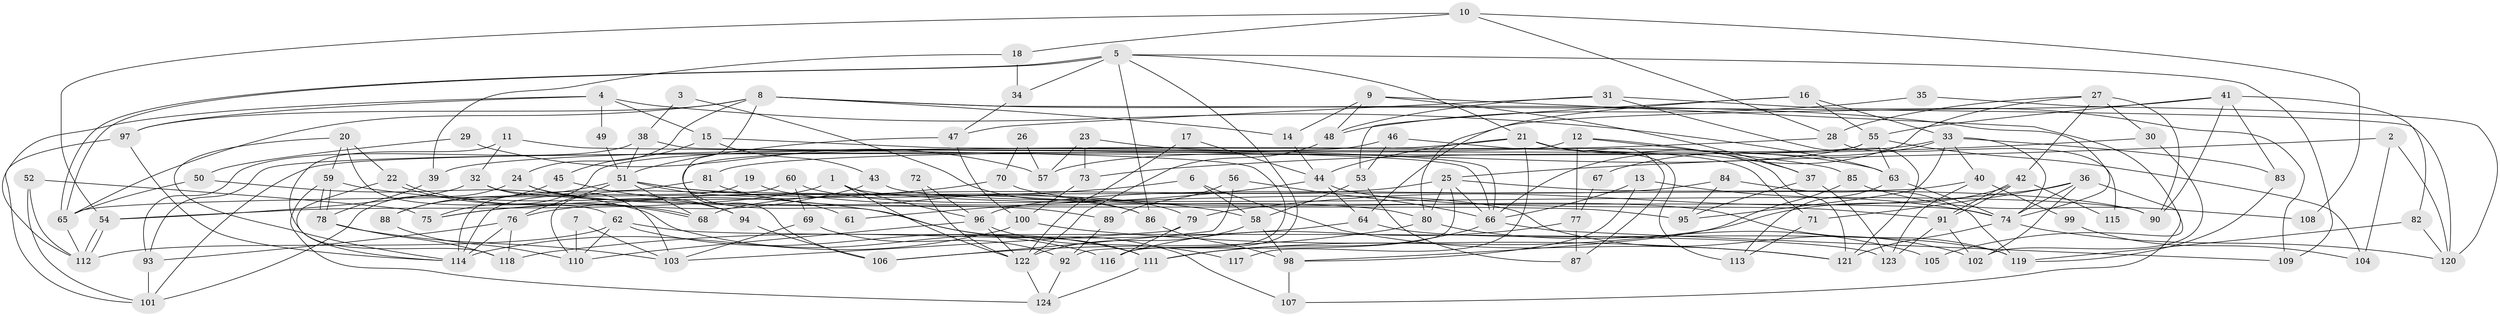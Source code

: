 // Generated by graph-tools (version 1.1) at 2025/50/03/09/25 03:50:04]
// undirected, 124 vertices, 248 edges
graph export_dot {
graph [start="1"]
  node [color=gray90,style=filled];
  1;
  2;
  3;
  4;
  5;
  6;
  7;
  8;
  9;
  10;
  11;
  12;
  13;
  14;
  15;
  16;
  17;
  18;
  19;
  20;
  21;
  22;
  23;
  24;
  25;
  26;
  27;
  28;
  29;
  30;
  31;
  32;
  33;
  34;
  35;
  36;
  37;
  38;
  39;
  40;
  41;
  42;
  43;
  44;
  45;
  46;
  47;
  48;
  49;
  50;
  51;
  52;
  53;
  54;
  55;
  56;
  57;
  58;
  59;
  60;
  61;
  62;
  63;
  64;
  65;
  66;
  67;
  68;
  69;
  70;
  71;
  72;
  73;
  74;
  75;
  76;
  77;
  78;
  79;
  80;
  81;
  82;
  83;
  84;
  85;
  86;
  87;
  88;
  89;
  90;
  91;
  92;
  93;
  94;
  95;
  96;
  97;
  98;
  99;
  100;
  101;
  102;
  103;
  104;
  105;
  106;
  107;
  108;
  109;
  110;
  111;
  112;
  113;
  114;
  115;
  116;
  117;
  118;
  119;
  120;
  121;
  122;
  123;
  124;
  1 -- 74;
  1 -- 122;
  1 -- 54;
  1 -- 96;
  2 -- 120;
  2 -- 25;
  2 -- 104;
  3 -- 79;
  3 -- 38;
  4 -- 112;
  4 -- 97;
  4 -- 15;
  4 -- 49;
  4 -- 63;
  5 -- 21;
  5 -- 65;
  5 -- 65;
  5 -- 34;
  5 -- 86;
  5 -- 109;
  5 -- 116;
  6 -- 76;
  6 -- 58;
  6 -- 121;
  7 -- 110;
  7 -- 103;
  8 -- 111;
  8 -- 65;
  8 -- 14;
  8 -- 24;
  8 -- 74;
  8 -- 97;
  8 -- 120;
  9 -- 14;
  9 -- 48;
  9 -- 37;
  9 -- 105;
  10 -- 54;
  10 -- 18;
  10 -- 28;
  10 -- 108;
  11 -- 32;
  11 -- 118;
  11 -- 116;
  12 -- 93;
  12 -- 37;
  12 -- 77;
  12 -- 85;
  13 -- 74;
  13 -- 66;
  13 -- 98;
  14 -- 44;
  15 -- 66;
  15 -- 43;
  15 -- 45;
  16 -- 33;
  16 -- 55;
  16 -- 53;
  16 -- 80;
  17 -- 44;
  17 -- 122;
  18 -- 34;
  18 -- 39;
  19 -- 80;
  19 -- 114;
  20 -- 62;
  20 -- 114;
  20 -- 22;
  20 -- 59;
  21 -- 121;
  21 -- 44;
  21 -- 87;
  21 -- 106;
  21 -- 113;
  21 -- 117;
  22 -- 68;
  22 -- 68;
  22 -- 114;
  23 -- 63;
  23 -- 73;
  23 -- 57;
  24 -- 101;
  24 -- 89;
  24 -- 94;
  25 -- 90;
  25 -- 68;
  25 -- 66;
  25 -- 80;
  25 -- 92;
  26 -- 57;
  26 -- 70;
  27 -- 66;
  27 -- 42;
  27 -- 28;
  27 -- 30;
  27 -- 90;
  28 -- 39;
  28 -- 115;
  29 -- 57;
  29 -- 50;
  30 -- 102;
  30 -- 73;
  31 -- 109;
  31 -- 121;
  31 -- 47;
  31 -- 48;
  32 -- 95;
  32 -- 54;
  32 -- 103;
  33 -- 83;
  33 -- 81;
  33 -- 40;
  33 -- 67;
  33 -- 74;
  33 -- 95;
  34 -- 47;
  35 -- 48;
  35 -- 120;
  36 -- 74;
  36 -- 71;
  36 -- 79;
  36 -- 102;
  36 -- 107;
  37 -- 123;
  37 -- 95;
  38 -- 51;
  38 -- 66;
  38 -- 93;
  39 -- 78;
  40 -- 65;
  40 -- 99;
  40 -- 123;
  41 -- 55;
  41 -- 64;
  41 -- 82;
  41 -- 83;
  41 -- 90;
  42 -- 111;
  42 -- 91;
  42 -- 91;
  42 -- 115;
  43 -- 90;
  43 -- 75;
  44 -- 64;
  44 -- 91;
  44 -- 61;
  45 -- 94;
  45 -- 88;
  46 -- 53;
  46 -- 75;
  46 -- 71;
  47 -- 51;
  47 -- 100;
  48 -- 122;
  49 -- 51;
  50 -- 65;
  50 -- 111;
  51 -- 58;
  51 -- 86;
  51 -- 61;
  51 -- 68;
  51 -- 76;
  51 -- 88;
  52 -- 101;
  52 -- 112;
  52 -- 75;
  53 -- 87;
  53 -- 58;
  54 -- 112;
  54 -- 112;
  55 -- 63;
  55 -- 101;
  55 -- 57;
  55 -- 104;
  56 -- 89;
  56 -- 106;
  56 -- 66;
  58 -- 98;
  58 -- 122;
  59 -- 78;
  59 -- 78;
  59 -- 107;
  59 -- 124;
  60 -- 69;
  60 -- 110;
  60 -- 102;
  62 -- 123;
  62 -- 116;
  62 -- 110;
  62 -- 112;
  63 -- 74;
  63 -- 113;
  64 -- 119;
  64 -- 118;
  65 -- 112;
  66 -- 109;
  66 -- 111;
  67 -- 77;
  69 -- 103;
  69 -- 92;
  70 -- 119;
  70 -- 75;
  71 -- 113;
  72 -- 122;
  72 -- 96;
  73 -- 100;
  74 -- 120;
  74 -- 121;
  76 -- 114;
  76 -- 93;
  76 -- 118;
  77 -- 116;
  77 -- 87;
  78 -- 103;
  78 -- 118;
  79 -- 116;
  79 -- 103;
  80 -- 105;
  80 -- 106;
  81 -- 86;
  81 -- 114;
  82 -- 120;
  82 -- 119;
  83 -- 119;
  84 -- 95;
  84 -- 96;
  84 -- 119;
  85 -- 98;
  85 -- 108;
  86 -- 98;
  88 -- 110;
  89 -- 92;
  91 -- 102;
  91 -- 123;
  92 -- 124;
  93 -- 101;
  94 -- 106;
  96 -- 110;
  96 -- 117;
  96 -- 122;
  97 -- 114;
  97 -- 101;
  98 -- 107;
  99 -- 104;
  100 -- 121;
  100 -- 114;
  111 -- 124;
  122 -- 124;
}

